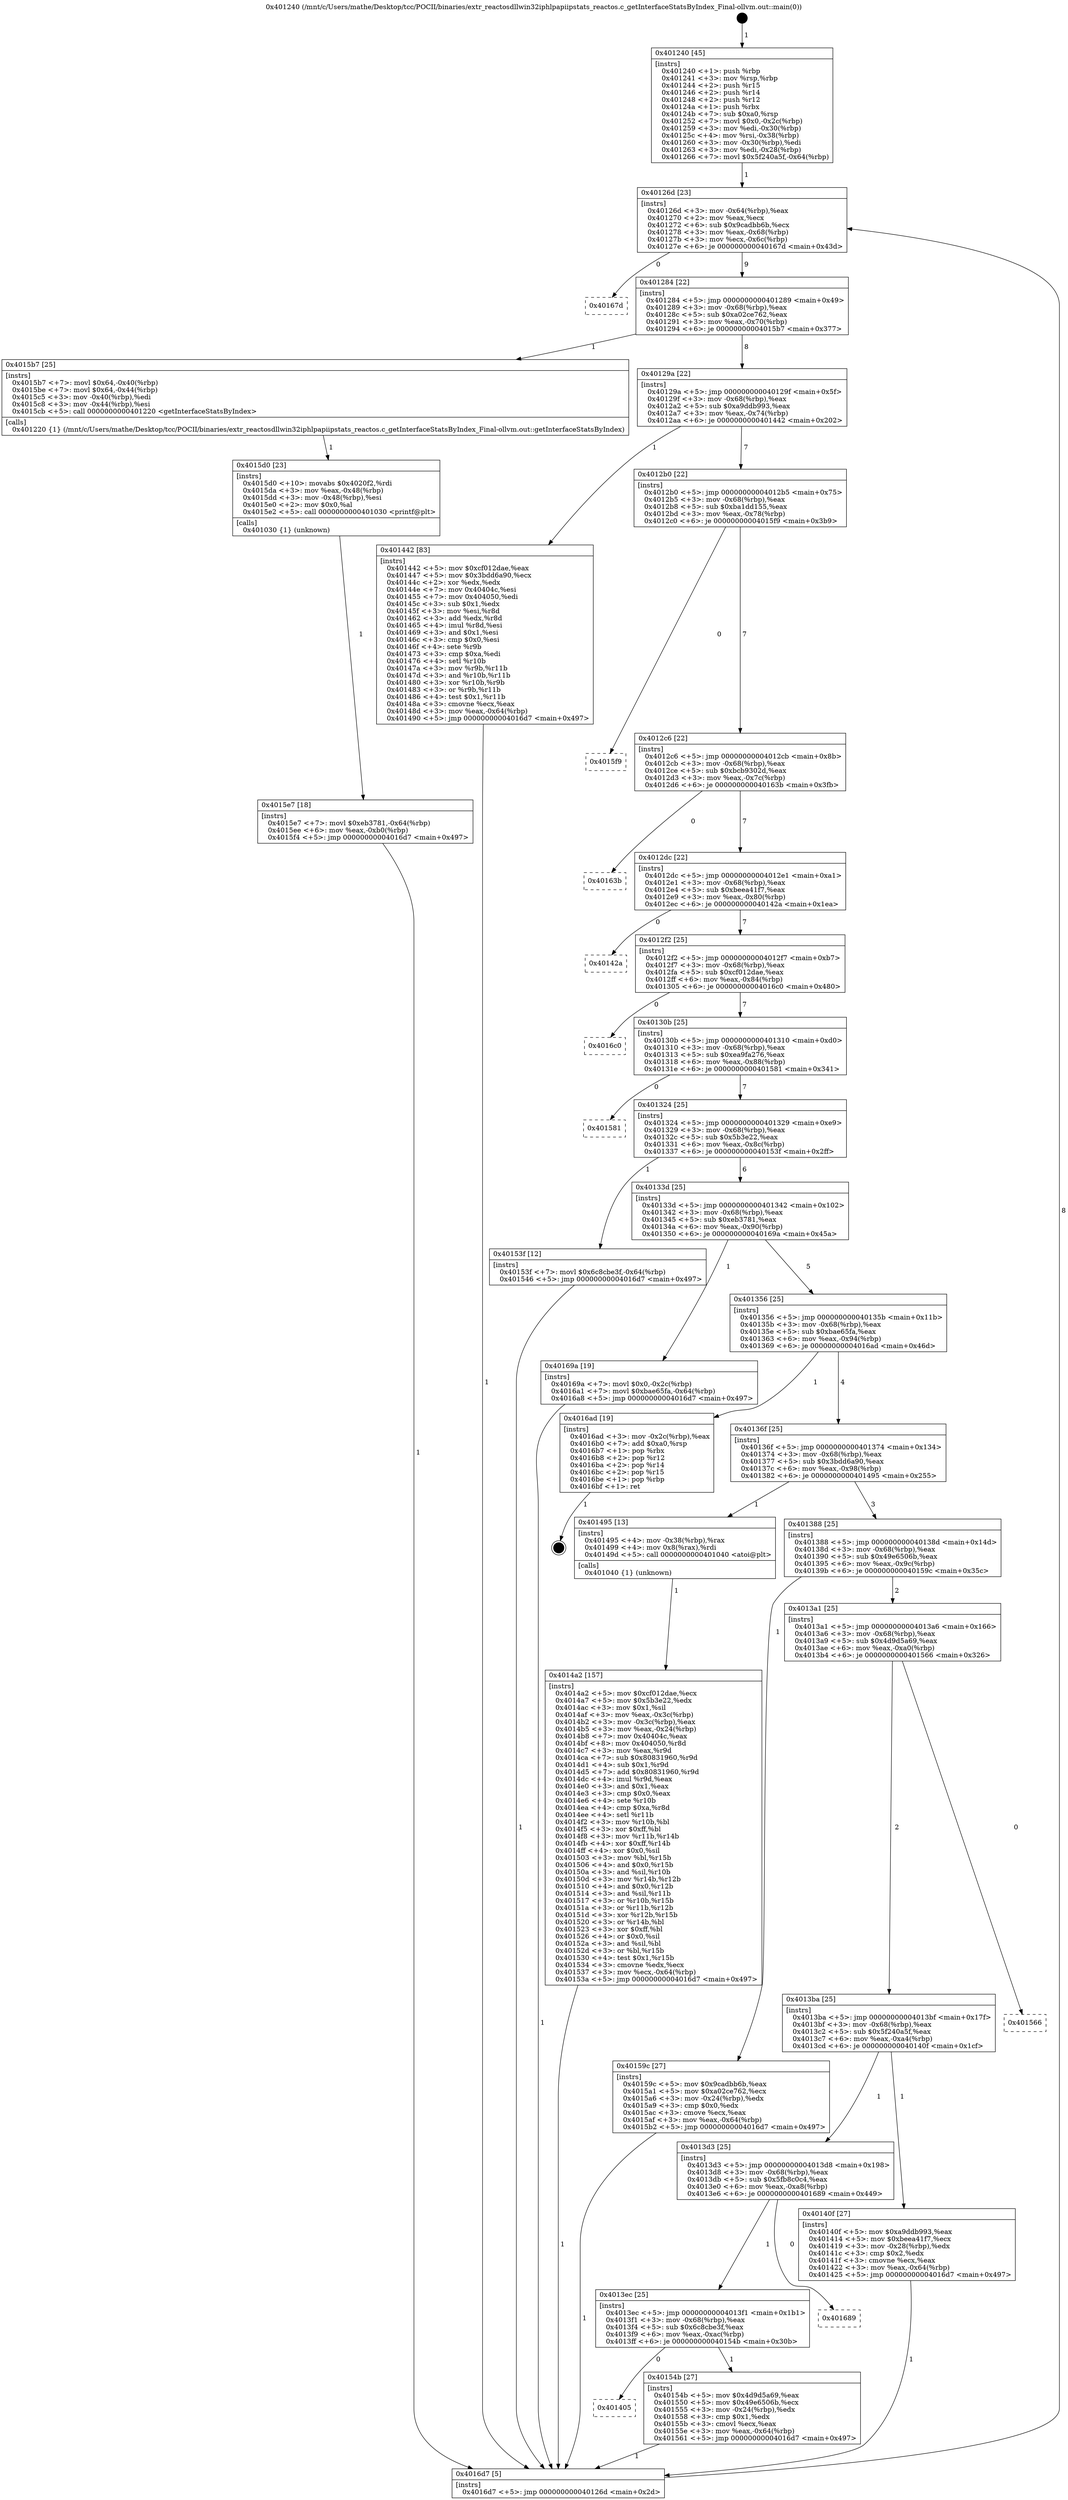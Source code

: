 digraph "0x401240" {
  label = "0x401240 (/mnt/c/Users/mathe/Desktop/tcc/POCII/binaries/extr_reactosdllwin32iphlpapiipstats_reactos.c_getInterfaceStatsByIndex_Final-ollvm.out::main(0))"
  labelloc = "t"
  node[shape=record]

  Entry [label="",width=0.3,height=0.3,shape=circle,fillcolor=black,style=filled]
  "0x40126d" [label="{
     0x40126d [23]\l
     | [instrs]\l
     &nbsp;&nbsp;0x40126d \<+3\>: mov -0x64(%rbp),%eax\l
     &nbsp;&nbsp;0x401270 \<+2\>: mov %eax,%ecx\l
     &nbsp;&nbsp;0x401272 \<+6\>: sub $0x9cadbb6b,%ecx\l
     &nbsp;&nbsp;0x401278 \<+3\>: mov %eax,-0x68(%rbp)\l
     &nbsp;&nbsp;0x40127b \<+3\>: mov %ecx,-0x6c(%rbp)\l
     &nbsp;&nbsp;0x40127e \<+6\>: je 000000000040167d \<main+0x43d\>\l
  }"]
  "0x40167d" [label="{
     0x40167d\l
  }", style=dashed]
  "0x401284" [label="{
     0x401284 [22]\l
     | [instrs]\l
     &nbsp;&nbsp;0x401284 \<+5\>: jmp 0000000000401289 \<main+0x49\>\l
     &nbsp;&nbsp;0x401289 \<+3\>: mov -0x68(%rbp),%eax\l
     &nbsp;&nbsp;0x40128c \<+5\>: sub $0xa02ce762,%eax\l
     &nbsp;&nbsp;0x401291 \<+3\>: mov %eax,-0x70(%rbp)\l
     &nbsp;&nbsp;0x401294 \<+6\>: je 00000000004015b7 \<main+0x377\>\l
  }"]
  Exit [label="",width=0.3,height=0.3,shape=circle,fillcolor=black,style=filled,peripheries=2]
  "0x4015b7" [label="{
     0x4015b7 [25]\l
     | [instrs]\l
     &nbsp;&nbsp;0x4015b7 \<+7\>: movl $0x64,-0x40(%rbp)\l
     &nbsp;&nbsp;0x4015be \<+7\>: movl $0x64,-0x44(%rbp)\l
     &nbsp;&nbsp;0x4015c5 \<+3\>: mov -0x40(%rbp),%edi\l
     &nbsp;&nbsp;0x4015c8 \<+3\>: mov -0x44(%rbp),%esi\l
     &nbsp;&nbsp;0x4015cb \<+5\>: call 0000000000401220 \<getInterfaceStatsByIndex\>\l
     | [calls]\l
     &nbsp;&nbsp;0x401220 \{1\} (/mnt/c/Users/mathe/Desktop/tcc/POCII/binaries/extr_reactosdllwin32iphlpapiipstats_reactos.c_getInterfaceStatsByIndex_Final-ollvm.out::getInterfaceStatsByIndex)\l
  }"]
  "0x40129a" [label="{
     0x40129a [22]\l
     | [instrs]\l
     &nbsp;&nbsp;0x40129a \<+5\>: jmp 000000000040129f \<main+0x5f\>\l
     &nbsp;&nbsp;0x40129f \<+3\>: mov -0x68(%rbp),%eax\l
     &nbsp;&nbsp;0x4012a2 \<+5\>: sub $0xa9ddb993,%eax\l
     &nbsp;&nbsp;0x4012a7 \<+3\>: mov %eax,-0x74(%rbp)\l
     &nbsp;&nbsp;0x4012aa \<+6\>: je 0000000000401442 \<main+0x202\>\l
  }"]
  "0x4015e7" [label="{
     0x4015e7 [18]\l
     | [instrs]\l
     &nbsp;&nbsp;0x4015e7 \<+7\>: movl $0xeb3781,-0x64(%rbp)\l
     &nbsp;&nbsp;0x4015ee \<+6\>: mov %eax,-0xb0(%rbp)\l
     &nbsp;&nbsp;0x4015f4 \<+5\>: jmp 00000000004016d7 \<main+0x497\>\l
  }"]
  "0x401442" [label="{
     0x401442 [83]\l
     | [instrs]\l
     &nbsp;&nbsp;0x401442 \<+5\>: mov $0xcf012dae,%eax\l
     &nbsp;&nbsp;0x401447 \<+5\>: mov $0x3bdd6a90,%ecx\l
     &nbsp;&nbsp;0x40144c \<+2\>: xor %edx,%edx\l
     &nbsp;&nbsp;0x40144e \<+7\>: mov 0x40404c,%esi\l
     &nbsp;&nbsp;0x401455 \<+7\>: mov 0x404050,%edi\l
     &nbsp;&nbsp;0x40145c \<+3\>: sub $0x1,%edx\l
     &nbsp;&nbsp;0x40145f \<+3\>: mov %esi,%r8d\l
     &nbsp;&nbsp;0x401462 \<+3\>: add %edx,%r8d\l
     &nbsp;&nbsp;0x401465 \<+4\>: imul %r8d,%esi\l
     &nbsp;&nbsp;0x401469 \<+3\>: and $0x1,%esi\l
     &nbsp;&nbsp;0x40146c \<+3\>: cmp $0x0,%esi\l
     &nbsp;&nbsp;0x40146f \<+4\>: sete %r9b\l
     &nbsp;&nbsp;0x401473 \<+3\>: cmp $0xa,%edi\l
     &nbsp;&nbsp;0x401476 \<+4\>: setl %r10b\l
     &nbsp;&nbsp;0x40147a \<+3\>: mov %r9b,%r11b\l
     &nbsp;&nbsp;0x40147d \<+3\>: and %r10b,%r11b\l
     &nbsp;&nbsp;0x401480 \<+3\>: xor %r10b,%r9b\l
     &nbsp;&nbsp;0x401483 \<+3\>: or %r9b,%r11b\l
     &nbsp;&nbsp;0x401486 \<+4\>: test $0x1,%r11b\l
     &nbsp;&nbsp;0x40148a \<+3\>: cmovne %ecx,%eax\l
     &nbsp;&nbsp;0x40148d \<+3\>: mov %eax,-0x64(%rbp)\l
     &nbsp;&nbsp;0x401490 \<+5\>: jmp 00000000004016d7 \<main+0x497\>\l
  }"]
  "0x4012b0" [label="{
     0x4012b0 [22]\l
     | [instrs]\l
     &nbsp;&nbsp;0x4012b0 \<+5\>: jmp 00000000004012b5 \<main+0x75\>\l
     &nbsp;&nbsp;0x4012b5 \<+3\>: mov -0x68(%rbp),%eax\l
     &nbsp;&nbsp;0x4012b8 \<+5\>: sub $0xba1dd155,%eax\l
     &nbsp;&nbsp;0x4012bd \<+3\>: mov %eax,-0x78(%rbp)\l
     &nbsp;&nbsp;0x4012c0 \<+6\>: je 00000000004015f9 \<main+0x3b9\>\l
  }"]
  "0x4015d0" [label="{
     0x4015d0 [23]\l
     | [instrs]\l
     &nbsp;&nbsp;0x4015d0 \<+10\>: movabs $0x4020f2,%rdi\l
     &nbsp;&nbsp;0x4015da \<+3\>: mov %eax,-0x48(%rbp)\l
     &nbsp;&nbsp;0x4015dd \<+3\>: mov -0x48(%rbp),%esi\l
     &nbsp;&nbsp;0x4015e0 \<+2\>: mov $0x0,%al\l
     &nbsp;&nbsp;0x4015e2 \<+5\>: call 0000000000401030 \<printf@plt\>\l
     | [calls]\l
     &nbsp;&nbsp;0x401030 \{1\} (unknown)\l
  }"]
  "0x4015f9" [label="{
     0x4015f9\l
  }", style=dashed]
  "0x4012c6" [label="{
     0x4012c6 [22]\l
     | [instrs]\l
     &nbsp;&nbsp;0x4012c6 \<+5\>: jmp 00000000004012cb \<main+0x8b\>\l
     &nbsp;&nbsp;0x4012cb \<+3\>: mov -0x68(%rbp),%eax\l
     &nbsp;&nbsp;0x4012ce \<+5\>: sub $0xbcb9302d,%eax\l
     &nbsp;&nbsp;0x4012d3 \<+3\>: mov %eax,-0x7c(%rbp)\l
     &nbsp;&nbsp;0x4012d6 \<+6\>: je 000000000040163b \<main+0x3fb\>\l
  }"]
  "0x401405" [label="{
     0x401405\l
  }", style=dashed]
  "0x40163b" [label="{
     0x40163b\l
  }", style=dashed]
  "0x4012dc" [label="{
     0x4012dc [22]\l
     | [instrs]\l
     &nbsp;&nbsp;0x4012dc \<+5\>: jmp 00000000004012e1 \<main+0xa1\>\l
     &nbsp;&nbsp;0x4012e1 \<+3\>: mov -0x68(%rbp),%eax\l
     &nbsp;&nbsp;0x4012e4 \<+5\>: sub $0xbeea41f7,%eax\l
     &nbsp;&nbsp;0x4012e9 \<+3\>: mov %eax,-0x80(%rbp)\l
     &nbsp;&nbsp;0x4012ec \<+6\>: je 000000000040142a \<main+0x1ea\>\l
  }"]
  "0x40154b" [label="{
     0x40154b [27]\l
     | [instrs]\l
     &nbsp;&nbsp;0x40154b \<+5\>: mov $0x4d9d5a69,%eax\l
     &nbsp;&nbsp;0x401550 \<+5\>: mov $0x49e6506b,%ecx\l
     &nbsp;&nbsp;0x401555 \<+3\>: mov -0x24(%rbp),%edx\l
     &nbsp;&nbsp;0x401558 \<+3\>: cmp $0x1,%edx\l
     &nbsp;&nbsp;0x40155b \<+3\>: cmovl %ecx,%eax\l
     &nbsp;&nbsp;0x40155e \<+3\>: mov %eax,-0x64(%rbp)\l
     &nbsp;&nbsp;0x401561 \<+5\>: jmp 00000000004016d7 \<main+0x497\>\l
  }"]
  "0x40142a" [label="{
     0x40142a\l
  }", style=dashed]
  "0x4012f2" [label="{
     0x4012f2 [25]\l
     | [instrs]\l
     &nbsp;&nbsp;0x4012f2 \<+5\>: jmp 00000000004012f7 \<main+0xb7\>\l
     &nbsp;&nbsp;0x4012f7 \<+3\>: mov -0x68(%rbp),%eax\l
     &nbsp;&nbsp;0x4012fa \<+5\>: sub $0xcf012dae,%eax\l
     &nbsp;&nbsp;0x4012ff \<+6\>: mov %eax,-0x84(%rbp)\l
     &nbsp;&nbsp;0x401305 \<+6\>: je 00000000004016c0 \<main+0x480\>\l
  }"]
  "0x4013ec" [label="{
     0x4013ec [25]\l
     | [instrs]\l
     &nbsp;&nbsp;0x4013ec \<+5\>: jmp 00000000004013f1 \<main+0x1b1\>\l
     &nbsp;&nbsp;0x4013f1 \<+3\>: mov -0x68(%rbp),%eax\l
     &nbsp;&nbsp;0x4013f4 \<+5\>: sub $0x6c8cbe3f,%eax\l
     &nbsp;&nbsp;0x4013f9 \<+6\>: mov %eax,-0xac(%rbp)\l
     &nbsp;&nbsp;0x4013ff \<+6\>: je 000000000040154b \<main+0x30b\>\l
  }"]
  "0x4016c0" [label="{
     0x4016c0\l
  }", style=dashed]
  "0x40130b" [label="{
     0x40130b [25]\l
     | [instrs]\l
     &nbsp;&nbsp;0x40130b \<+5\>: jmp 0000000000401310 \<main+0xd0\>\l
     &nbsp;&nbsp;0x401310 \<+3\>: mov -0x68(%rbp),%eax\l
     &nbsp;&nbsp;0x401313 \<+5\>: sub $0xea9fa276,%eax\l
     &nbsp;&nbsp;0x401318 \<+6\>: mov %eax,-0x88(%rbp)\l
     &nbsp;&nbsp;0x40131e \<+6\>: je 0000000000401581 \<main+0x341\>\l
  }"]
  "0x401689" [label="{
     0x401689\l
  }", style=dashed]
  "0x401581" [label="{
     0x401581\l
  }", style=dashed]
  "0x401324" [label="{
     0x401324 [25]\l
     | [instrs]\l
     &nbsp;&nbsp;0x401324 \<+5\>: jmp 0000000000401329 \<main+0xe9\>\l
     &nbsp;&nbsp;0x401329 \<+3\>: mov -0x68(%rbp),%eax\l
     &nbsp;&nbsp;0x40132c \<+5\>: sub $0x5b3e22,%eax\l
     &nbsp;&nbsp;0x401331 \<+6\>: mov %eax,-0x8c(%rbp)\l
     &nbsp;&nbsp;0x401337 \<+6\>: je 000000000040153f \<main+0x2ff\>\l
  }"]
  "0x4014a2" [label="{
     0x4014a2 [157]\l
     | [instrs]\l
     &nbsp;&nbsp;0x4014a2 \<+5\>: mov $0xcf012dae,%ecx\l
     &nbsp;&nbsp;0x4014a7 \<+5\>: mov $0x5b3e22,%edx\l
     &nbsp;&nbsp;0x4014ac \<+3\>: mov $0x1,%sil\l
     &nbsp;&nbsp;0x4014af \<+3\>: mov %eax,-0x3c(%rbp)\l
     &nbsp;&nbsp;0x4014b2 \<+3\>: mov -0x3c(%rbp),%eax\l
     &nbsp;&nbsp;0x4014b5 \<+3\>: mov %eax,-0x24(%rbp)\l
     &nbsp;&nbsp;0x4014b8 \<+7\>: mov 0x40404c,%eax\l
     &nbsp;&nbsp;0x4014bf \<+8\>: mov 0x404050,%r8d\l
     &nbsp;&nbsp;0x4014c7 \<+3\>: mov %eax,%r9d\l
     &nbsp;&nbsp;0x4014ca \<+7\>: sub $0x80831960,%r9d\l
     &nbsp;&nbsp;0x4014d1 \<+4\>: sub $0x1,%r9d\l
     &nbsp;&nbsp;0x4014d5 \<+7\>: add $0x80831960,%r9d\l
     &nbsp;&nbsp;0x4014dc \<+4\>: imul %r9d,%eax\l
     &nbsp;&nbsp;0x4014e0 \<+3\>: and $0x1,%eax\l
     &nbsp;&nbsp;0x4014e3 \<+3\>: cmp $0x0,%eax\l
     &nbsp;&nbsp;0x4014e6 \<+4\>: sete %r10b\l
     &nbsp;&nbsp;0x4014ea \<+4\>: cmp $0xa,%r8d\l
     &nbsp;&nbsp;0x4014ee \<+4\>: setl %r11b\l
     &nbsp;&nbsp;0x4014f2 \<+3\>: mov %r10b,%bl\l
     &nbsp;&nbsp;0x4014f5 \<+3\>: xor $0xff,%bl\l
     &nbsp;&nbsp;0x4014f8 \<+3\>: mov %r11b,%r14b\l
     &nbsp;&nbsp;0x4014fb \<+4\>: xor $0xff,%r14b\l
     &nbsp;&nbsp;0x4014ff \<+4\>: xor $0x0,%sil\l
     &nbsp;&nbsp;0x401503 \<+3\>: mov %bl,%r15b\l
     &nbsp;&nbsp;0x401506 \<+4\>: and $0x0,%r15b\l
     &nbsp;&nbsp;0x40150a \<+3\>: and %sil,%r10b\l
     &nbsp;&nbsp;0x40150d \<+3\>: mov %r14b,%r12b\l
     &nbsp;&nbsp;0x401510 \<+4\>: and $0x0,%r12b\l
     &nbsp;&nbsp;0x401514 \<+3\>: and %sil,%r11b\l
     &nbsp;&nbsp;0x401517 \<+3\>: or %r10b,%r15b\l
     &nbsp;&nbsp;0x40151a \<+3\>: or %r11b,%r12b\l
     &nbsp;&nbsp;0x40151d \<+3\>: xor %r12b,%r15b\l
     &nbsp;&nbsp;0x401520 \<+3\>: or %r14b,%bl\l
     &nbsp;&nbsp;0x401523 \<+3\>: xor $0xff,%bl\l
     &nbsp;&nbsp;0x401526 \<+4\>: or $0x0,%sil\l
     &nbsp;&nbsp;0x40152a \<+3\>: and %sil,%bl\l
     &nbsp;&nbsp;0x40152d \<+3\>: or %bl,%r15b\l
     &nbsp;&nbsp;0x401530 \<+4\>: test $0x1,%r15b\l
     &nbsp;&nbsp;0x401534 \<+3\>: cmovne %edx,%ecx\l
     &nbsp;&nbsp;0x401537 \<+3\>: mov %ecx,-0x64(%rbp)\l
     &nbsp;&nbsp;0x40153a \<+5\>: jmp 00000000004016d7 \<main+0x497\>\l
  }"]
  "0x40153f" [label="{
     0x40153f [12]\l
     | [instrs]\l
     &nbsp;&nbsp;0x40153f \<+7\>: movl $0x6c8cbe3f,-0x64(%rbp)\l
     &nbsp;&nbsp;0x401546 \<+5\>: jmp 00000000004016d7 \<main+0x497\>\l
  }"]
  "0x40133d" [label="{
     0x40133d [25]\l
     | [instrs]\l
     &nbsp;&nbsp;0x40133d \<+5\>: jmp 0000000000401342 \<main+0x102\>\l
     &nbsp;&nbsp;0x401342 \<+3\>: mov -0x68(%rbp),%eax\l
     &nbsp;&nbsp;0x401345 \<+5\>: sub $0xeb3781,%eax\l
     &nbsp;&nbsp;0x40134a \<+6\>: mov %eax,-0x90(%rbp)\l
     &nbsp;&nbsp;0x401350 \<+6\>: je 000000000040169a \<main+0x45a\>\l
  }"]
  "0x401240" [label="{
     0x401240 [45]\l
     | [instrs]\l
     &nbsp;&nbsp;0x401240 \<+1\>: push %rbp\l
     &nbsp;&nbsp;0x401241 \<+3\>: mov %rsp,%rbp\l
     &nbsp;&nbsp;0x401244 \<+2\>: push %r15\l
     &nbsp;&nbsp;0x401246 \<+2\>: push %r14\l
     &nbsp;&nbsp;0x401248 \<+2\>: push %r12\l
     &nbsp;&nbsp;0x40124a \<+1\>: push %rbx\l
     &nbsp;&nbsp;0x40124b \<+7\>: sub $0xa0,%rsp\l
     &nbsp;&nbsp;0x401252 \<+7\>: movl $0x0,-0x2c(%rbp)\l
     &nbsp;&nbsp;0x401259 \<+3\>: mov %edi,-0x30(%rbp)\l
     &nbsp;&nbsp;0x40125c \<+4\>: mov %rsi,-0x38(%rbp)\l
     &nbsp;&nbsp;0x401260 \<+3\>: mov -0x30(%rbp),%edi\l
     &nbsp;&nbsp;0x401263 \<+3\>: mov %edi,-0x28(%rbp)\l
     &nbsp;&nbsp;0x401266 \<+7\>: movl $0x5f240a5f,-0x64(%rbp)\l
  }"]
  "0x40169a" [label="{
     0x40169a [19]\l
     | [instrs]\l
     &nbsp;&nbsp;0x40169a \<+7\>: movl $0x0,-0x2c(%rbp)\l
     &nbsp;&nbsp;0x4016a1 \<+7\>: movl $0xbae65fa,-0x64(%rbp)\l
     &nbsp;&nbsp;0x4016a8 \<+5\>: jmp 00000000004016d7 \<main+0x497\>\l
  }"]
  "0x401356" [label="{
     0x401356 [25]\l
     | [instrs]\l
     &nbsp;&nbsp;0x401356 \<+5\>: jmp 000000000040135b \<main+0x11b\>\l
     &nbsp;&nbsp;0x40135b \<+3\>: mov -0x68(%rbp),%eax\l
     &nbsp;&nbsp;0x40135e \<+5\>: sub $0xbae65fa,%eax\l
     &nbsp;&nbsp;0x401363 \<+6\>: mov %eax,-0x94(%rbp)\l
     &nbsp;&nbsp;0x401369 \<+6\>: je 00000000004016ad \<main+0x46d\>\l
  }"]
  "0x4016d7" [label="{
     0x4016d7 [5]\l
     | [instrs]\l
     &nbsp;&nbsp;0x4016d7 \<+5\>: jmp 000000000040126d \<main+0x2d\>\l
  }"]
  "0x4016ad" [label="{
     0x4016ad [19]\l
     | [instrs]\l
     &nbsp;&nbsp;0x4016ad \<+3\>: mov -0x2c(%rbp),%eax\l
     &nbsp;&nbsp;0x4016b0 \<+7\>: add $0xa0,%rsp\l
     &nbsp;&nbsp;0x4016b7 \<+1\>: pop %rbx\l
     &nbsp;&nbsp;0x4016b8 \<+2\>: pop %r12\l
     &nbsp;&nbsp;0x4016ba \<+2\>: pop %r14\l
     &nbsp;&nbsp;0x4016bc \<+2\>: pop %r15\l
     &nbsp;&nbsp;0x4016be \<+1\>: pop %rbp\l
     &nbsp;&nbsp;0x4016bf \<+1\>: ret\l
  }"]
  "0x40136f" [label="{
     0x40136f [25]\l
     | [instrs]\l
     &nbsp;&nbsp;0x40136f \<+5\>: jmp 0000000000401374 \<main+0x134\>\l
     &nbsp;&nbsp;0x401374 \<+3\>: mov -0x68(%rbp),%eax\l
     &nbsp;&nbsp;0x401377 \<+5\>: sub $0x3bdd6a90,%eax\l
     &nbsp;&nbsp;0x40137c \<+6\>: mov %eax,-0x98(%rbp)\l
     &nbsp;&nbsp;0x401382 \<+6\>: je 0000000000401495 \<main+0x255\>\l
  }"]
  "0x4013d3" [label="{
     0x4013d3 [25]\l
     | [instrs]\l
     &nbsp;&nbsp;0x4013d3 \<+5\>: jmp 00000000004013d8 \<main+0x198\>\l
     &nbsp;&nbsp;0x4013d8 \<+3\>: mov -0x68(%rbp),%eax\l
     &nbsp;&nbsp;0x4013db \<+5\>: sub $0x5fb8c0c4,%eax\l
     &nbsp;&nbsp;0x4013e0 \<+6\>: mov %eax,-0xa8(%rbp)\l
     &nbsp;&nbsp;0x4013e6 \<+6\>: je 0000000000401689 \<main+0x449\>\l
  }"]
  "0x401495" [label="{
     0x401495 [13]\l
     | [instrs]\l
     &nbsp;&nbsp;0x401495 \<+4\>: mov -0x38(%rbp),%rax\l
     &nbsp;&nbsp;0x401499 \<+4\>: mov 0x8(%rax),%rdi\l
     &nbsp;&nbsp;0x40149d \<+5\>: call 0000000000401040 \<atoi@plt\>\l
     | [calls]\l
     &nbsp;&nbsp;0x401040 \{1\} (unknown)\l
  }"]
  "0x401388" [label="{
     0x401388 [25]\l
     | [instrs]\l
     &nbsp;&nbsp;0x401388 \<+5\>: jmp 000000000040138d \<main+0x14d\>\l
     &nbsp;&nbsp;0x40138d \<+3\>: mov -0x68(%rbp),%eax\l
     &nbsp;&nbsp;0x401390 \<+5\>: sub $0x49e6506b,%eax\l
     &nbsp;&nbsp;0x401395 \<+6\>: mov %eax,-0x9c(%rbp)\l
     &nbsp;&nbsp;0x40139b \<+6\>: je 000000000040159c \<main+0x35c\>\l
  }"]
  "0x40140f" [label="{
     0x40140f [27]\l
     | [instrs]\l
     &nbsp;&nbsp;0x40140f \<+5\>: mov $0xa9ddb993,%eax\l
     &nbsp;&nbsp;0x401414 \<+5\>: mov $0xbeea41f7,%ecx\l
     &nbsp;&nbsp;0x401419 \<+3\>: mov -0x28(%rbp),%edx\l
     &nbsp;&nbsp;0x40141c \<+3\>: cmp $0x2,%edx\l
     &nbsp;&nbsp;0x40141f \<+3\>: cmovne %ecx,%eax\l
     &nbsp;&nbsp;0x401422 \<+3\>: mov %eax,-0x64(%rbp)\l
     &nbsp;&nbsp;0x401425 \<+5\>: jmp 00000000004016d7 \<main+0x497\>\l
  }"]
  "0x40159c" [label="{
     0x40159c [27]\l
     | [instrs]\l
     &nbsp;&nbsp;0x40159c \<+5\>: mov $0x9cadbb6b,%eax\l
     &nbsp;&nbsp;0x4015a1 \<+5\>: mov $0xa02ce762,%ecx\l
     &nbsp;&nbsp;0x4015a6 \<+3\>: mov -0x24(%rbp),%edx\l
     &nbsp;&nbsp;0x4015a9 \<+3\>: cmp $0x0,%edx\l
     &nbsp;&nbsp;0x4015ac \<+3\>: cmove %ecx,%eax\l
     &nbsp;&nbsp;0x4015af \<+3\>: mov %eax,-0x64(%rbp)\l
     &nbsp;&nbsp;0x4015b2 \<+5\>: jmp 00000000004016d7 \<main+0x497\>\l
  }"]
  "0x4013a1" [label="{
     0x4013a1 [25]\l
     | [instrs]\l
     &nbsp;&nbsp;0x4013a1 \<+5\>: jmp 00000000004013a6 \<main+0x166\>\l
     &nbsp;&nbsp;0x4013a6 \<+3\>: mov -0x68(%rbp),%eax\l
     &nbsp;&nbsp;0x4013a9 \<+5\>: sub $0x4d9d5a69,%eax\l
     &nbsp;&nbsp;0x4013ae \<+6\>: mov %eax,-0xa0(%rbp)\l
     &nbsp;&nbsp;0x4013b4 \<+6\>: je 0000000000401566 \<main+0x326\>\l
  }"]
  "0x4013ba" [label="{
     0x4013ba [25]\l
     | [instrs]\l
     &nbsp;&nbsp;0x4013ba \<+5\>: jmp 00000000004013bf \<main+0x17f\>\l
     &nbsp;&nbsp;0x4013bf \<+3\>: mov -0x68(%rbp),%eax\l
     &nbsp;&nbsp;0x4013c2 \<+5\>: sub $0x5f240a5f,%eax\l
     &nbsp;&nbsp;0x4013c7 \<+6\>: mov %eax,-0xa4(%rbp)\l
     &nbsp;&nbsp;0x4013cd \<+6\>: je 000000000040140f \<main+0x1cf\>\l
  }"]
  "0x401566" [label="{
     0x401566\l
  }", style=dashed]
  Entry -> "0x401240" [label=" 1"]
  "0x40126d" -> "0x40167d" [label=" 0"]
  "0x40126d" -> "0x401284" [label=" 9"]
  "0x4016ad" -> Exit [label=" 1"]
  "0x401284" -> "0x4015b7" [label=" 1"]
  "0x401284" -> "0x40129a" [label=" 8"]
  "0x40169a" -> "0x4016d7" [label=" 1"]
  "0x40129a" -> "0x401442" [label=" 1"]
  "0x40129a" -> "0x4012b0" [label=" 7"]
  "0x4015e7" -> "0x4016d7" [label=" 1"]
  "0x4012b0" -> "0x4015f9" [label=" 0"]
  "0x4012b0" -> "0x4012c6" [label=" 7"]
  "0x4015d0" -> "0x4015e7" [label=" 1"]
  "0x4012c6" -> "0x40163b" [label=" 0"]
  "0x4012c6" -> "0x4012dc" [label=" 7"]
  "0x4015b7" -> "0x4015d0" [label=" 1"]
  "0x4012dc" -> "0x40142a" [label=" 0"]
  "0x4012dc" -> "0x4012f2" [label=" 7"]
  "0x40159c" -> "0x4016d7" [label=" 1"]
  "0x4012f2" -> "0x4016c0" [label=" 0"]
  "0x4012f2" -> "0x40130b" [label=" 7"]
  "0x4013ec" -> "0x401405" [label=" 0"]
  "0x40130b" -> "0x401581" [label=" 0"]
  "0x40130b" -> "0x401324" [label=" 7"]
  "0x4013ec" -> "0x40154b" [label=" 1"]
  "0x401324" -> "0x40153f" [label=" 1"]
  "0x401324" -> "0x40133d" [label=" 6"]
  "0x4013d3" -> "0x4013ec" [label=" 1"]
  "0x40133d" -> "0x40169a" [label=" 1"]
  "0x40133d" -> "0x401356" [label=" 5"]
  "0x4013d3" -> "0x401689" [label=" 0"]
  "0x401356" -> "0x4016ad" [label=" 1"]
  "0x401356" -> "0x40136f" [label=" 4"]
  "0x40154b" -> "0x4016d7" [label=" 1"]
  "0x40136f" -> "0x401495" [label=" 1"]
  "0x40136f" -> "0x401388" [label=" 3"]
  "0x40153f" -> "0x4016d7" [label=" 1"]
  "0x401388" -> "0x40159c" [label=" 1"]
  "0x401388" -> "0x4013a1" [label=" 2"]
  "0x4014a2" -> "0x4016d7" [label=" 1"]
  "0x4013a1" -> "0x401566" [label=" 0"]
  "0x4013a1" -> "0x4013ba" [label=" 2"]
  "0x401495" -> "0x4014a2" [label=" 1"]
  "0x4013ba" -> "0x40140f" [label=" 1"]
  "0x4013ba" -> "0x4013d3" [label=" 1"]
  "0x40140f" -> "0x4016d7" [label=" 1"]
  "0x401240" -> "0x40126d" [label=" 1"]
  "0x4016d7" -> "0x40126d" [label=" 8"]
  "0x401442" -> "0x4016d7" [label=" 1"]
}
